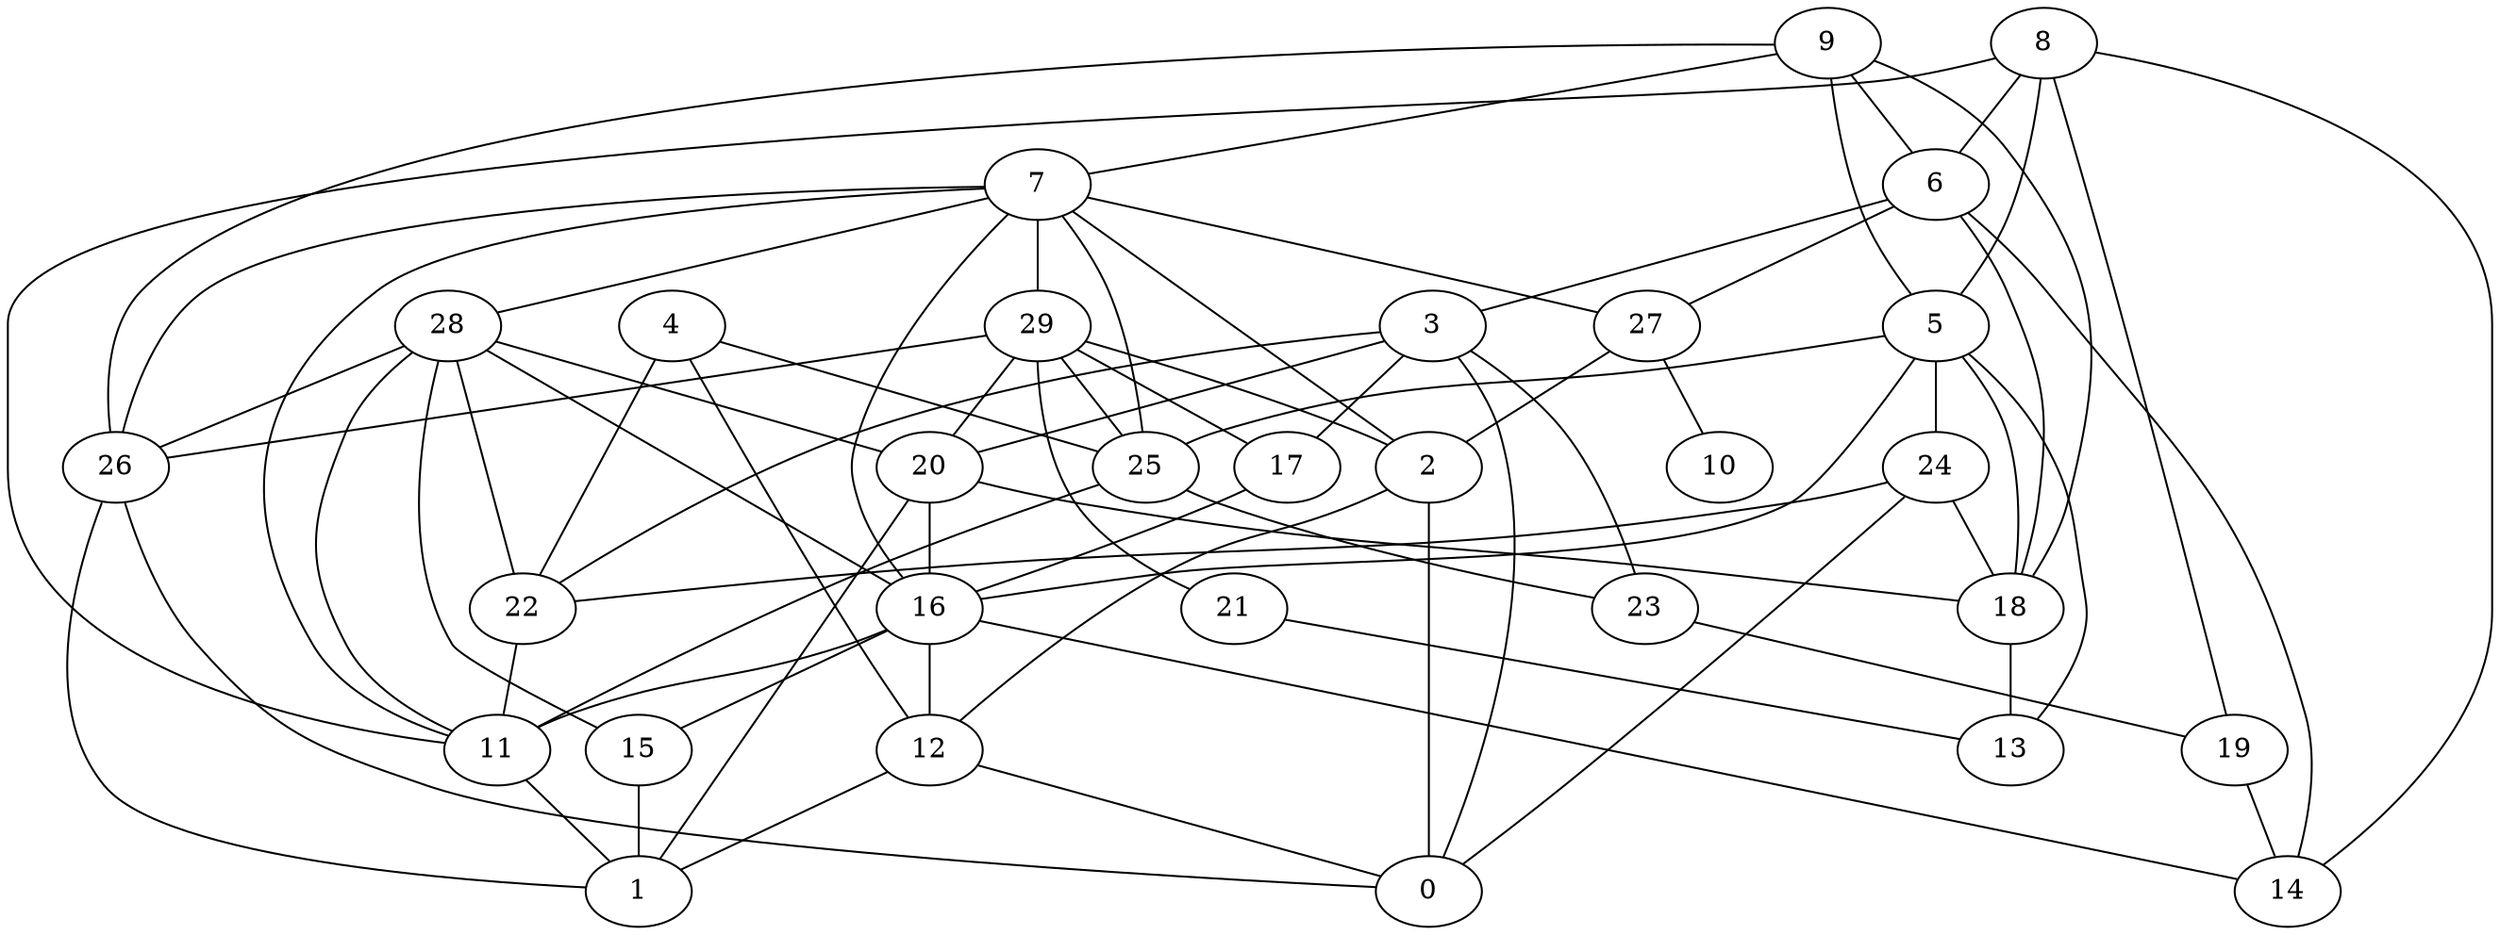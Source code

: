 digraph GG_graph {

subgraph G_graph {
edge [color = black]
"9" -> "5" [dir = none]
"29" -> "21" [dir = none]
"24" -> "0" [dir = none]
"24" -> "22" [dir = none]
"24" -> "18" [dir = none]
"19" -> "14" [dir = none]
"8" -> "14" [dir = none]
"16" -> "12" [dir = none]
"16" -> "14" [dir = none]
"6" -> "18" [dir = none]
"6" -> "27" [dir = none]
"6" -> "14" [dir = none]
"3" -> "20" [dir = none]
"18" -> "13" [dir = none]
"17" -> "16" [dir = none]
"28" -> "15" [dir = none]
"28" -> "22" [dir = none]
"27" -> "10" [dir = none]
"7" -> "25" [dir = none]
"7" -> "29" [dir = none]
"7" -> "26" [dir = none]
"7" -> "16" [dir = none]
"26" -> "1" [dir = none]
"4" -> "22" [dir = none]
"20" -> "18" [dir = none]
"5" -> "16" [dir = none]
"25" -> "11" [dir = none]
"25" -> "23" [dir = none]
"2" -> "12" [dir = none]
"15" -> "1" [dir = none]
"28" -> "26" [dir = none]
"20" -> "16" [dir = none]
"28" -> "20" [dir = none]
"29" -> "2" [dir = none]
"29" -> "25" [dir = none]
"27" -> "2" [dir = none]
"26" -> "0" [dir = none]
"22" -> "11" [dir = none]
"8" -> "11" [dir = none]
"3" -> "0" [dir = none]
"11" -> "1" [dir = none]
"9" -> "26" [dir = none]
"9" -> "18" [dir = none]
"28" -> "16" [dir = none]
"5" -> "13" [dir = none]
"16" -> "15" [dir = none]
"16" -> "11" [dir = none]
"8" -> "5" [dir = none]
"12" -> "0" [dir = none]
"4" -> "12" [dir = none]
"5" -> "18" [dir = none]
"4" -> "25" [dir = none]
"21" -> "13" [dir = none]
"7" -> "2" [dir = none]
"3" -> "23" [dir = none]
"29" -> "17" [dir = none]
"20" -> "1" [dir = none]
"9" -> "6" [dir = none]
"29" -> "26" [dir = none]
"28" -> "11" [dir = none]
"8" -> "6" [dir = none]
"7" -> "27" [dir = none]
"3" -> "22" [dir = none]
"7" -> "11" [dir = none]
"23" -> "19" [dir = none]
"6" -> "3" [dir = none]
"12" -> "1" [dir = none]
"7" -> "28" [dir = none]
"9" -> "7" [dir = none]
"5" -> "25" [dir = none]
"5" -> "24" [dir = none]
"3" -> "17" [dir = none]
"29" -> "20" [dir = none]
"2" -> "0" [dir = none]
"8" -> "19" [dir = none]
}

}
